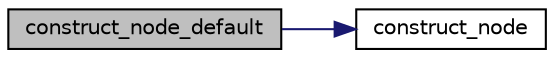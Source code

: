 digraph "construct_node_default"
{
 // LATEX_PDF_SIZE
  edge [fontname="Helvetica",fontsize="10",labelfontname="Helvetica",labelfontsize="10"];
  node [fontname="Helvetica",fontsize="10",shape=record];
  rankdir="LR";
  Node1 [label="construct_node_default",height=0.2,width=0.4,color="black", fillcolor="grey75", style="filled", fontcolor="black",tooltip="Creates a new AST node with default indices."];
  Node1 -> Node2 [color="midnightblue",fontsize="10",style="solid",fontname="Helvetica"];
  Node2 [label="construct_node",height=0.2,width=0.4,color="black", fillcolor="white", style="filled",URL="$d0/d94/lcrs_8c.html#ab8512d5944b33862964beb8dec0e898d",tooltip="Creates a new AST node."];
}
